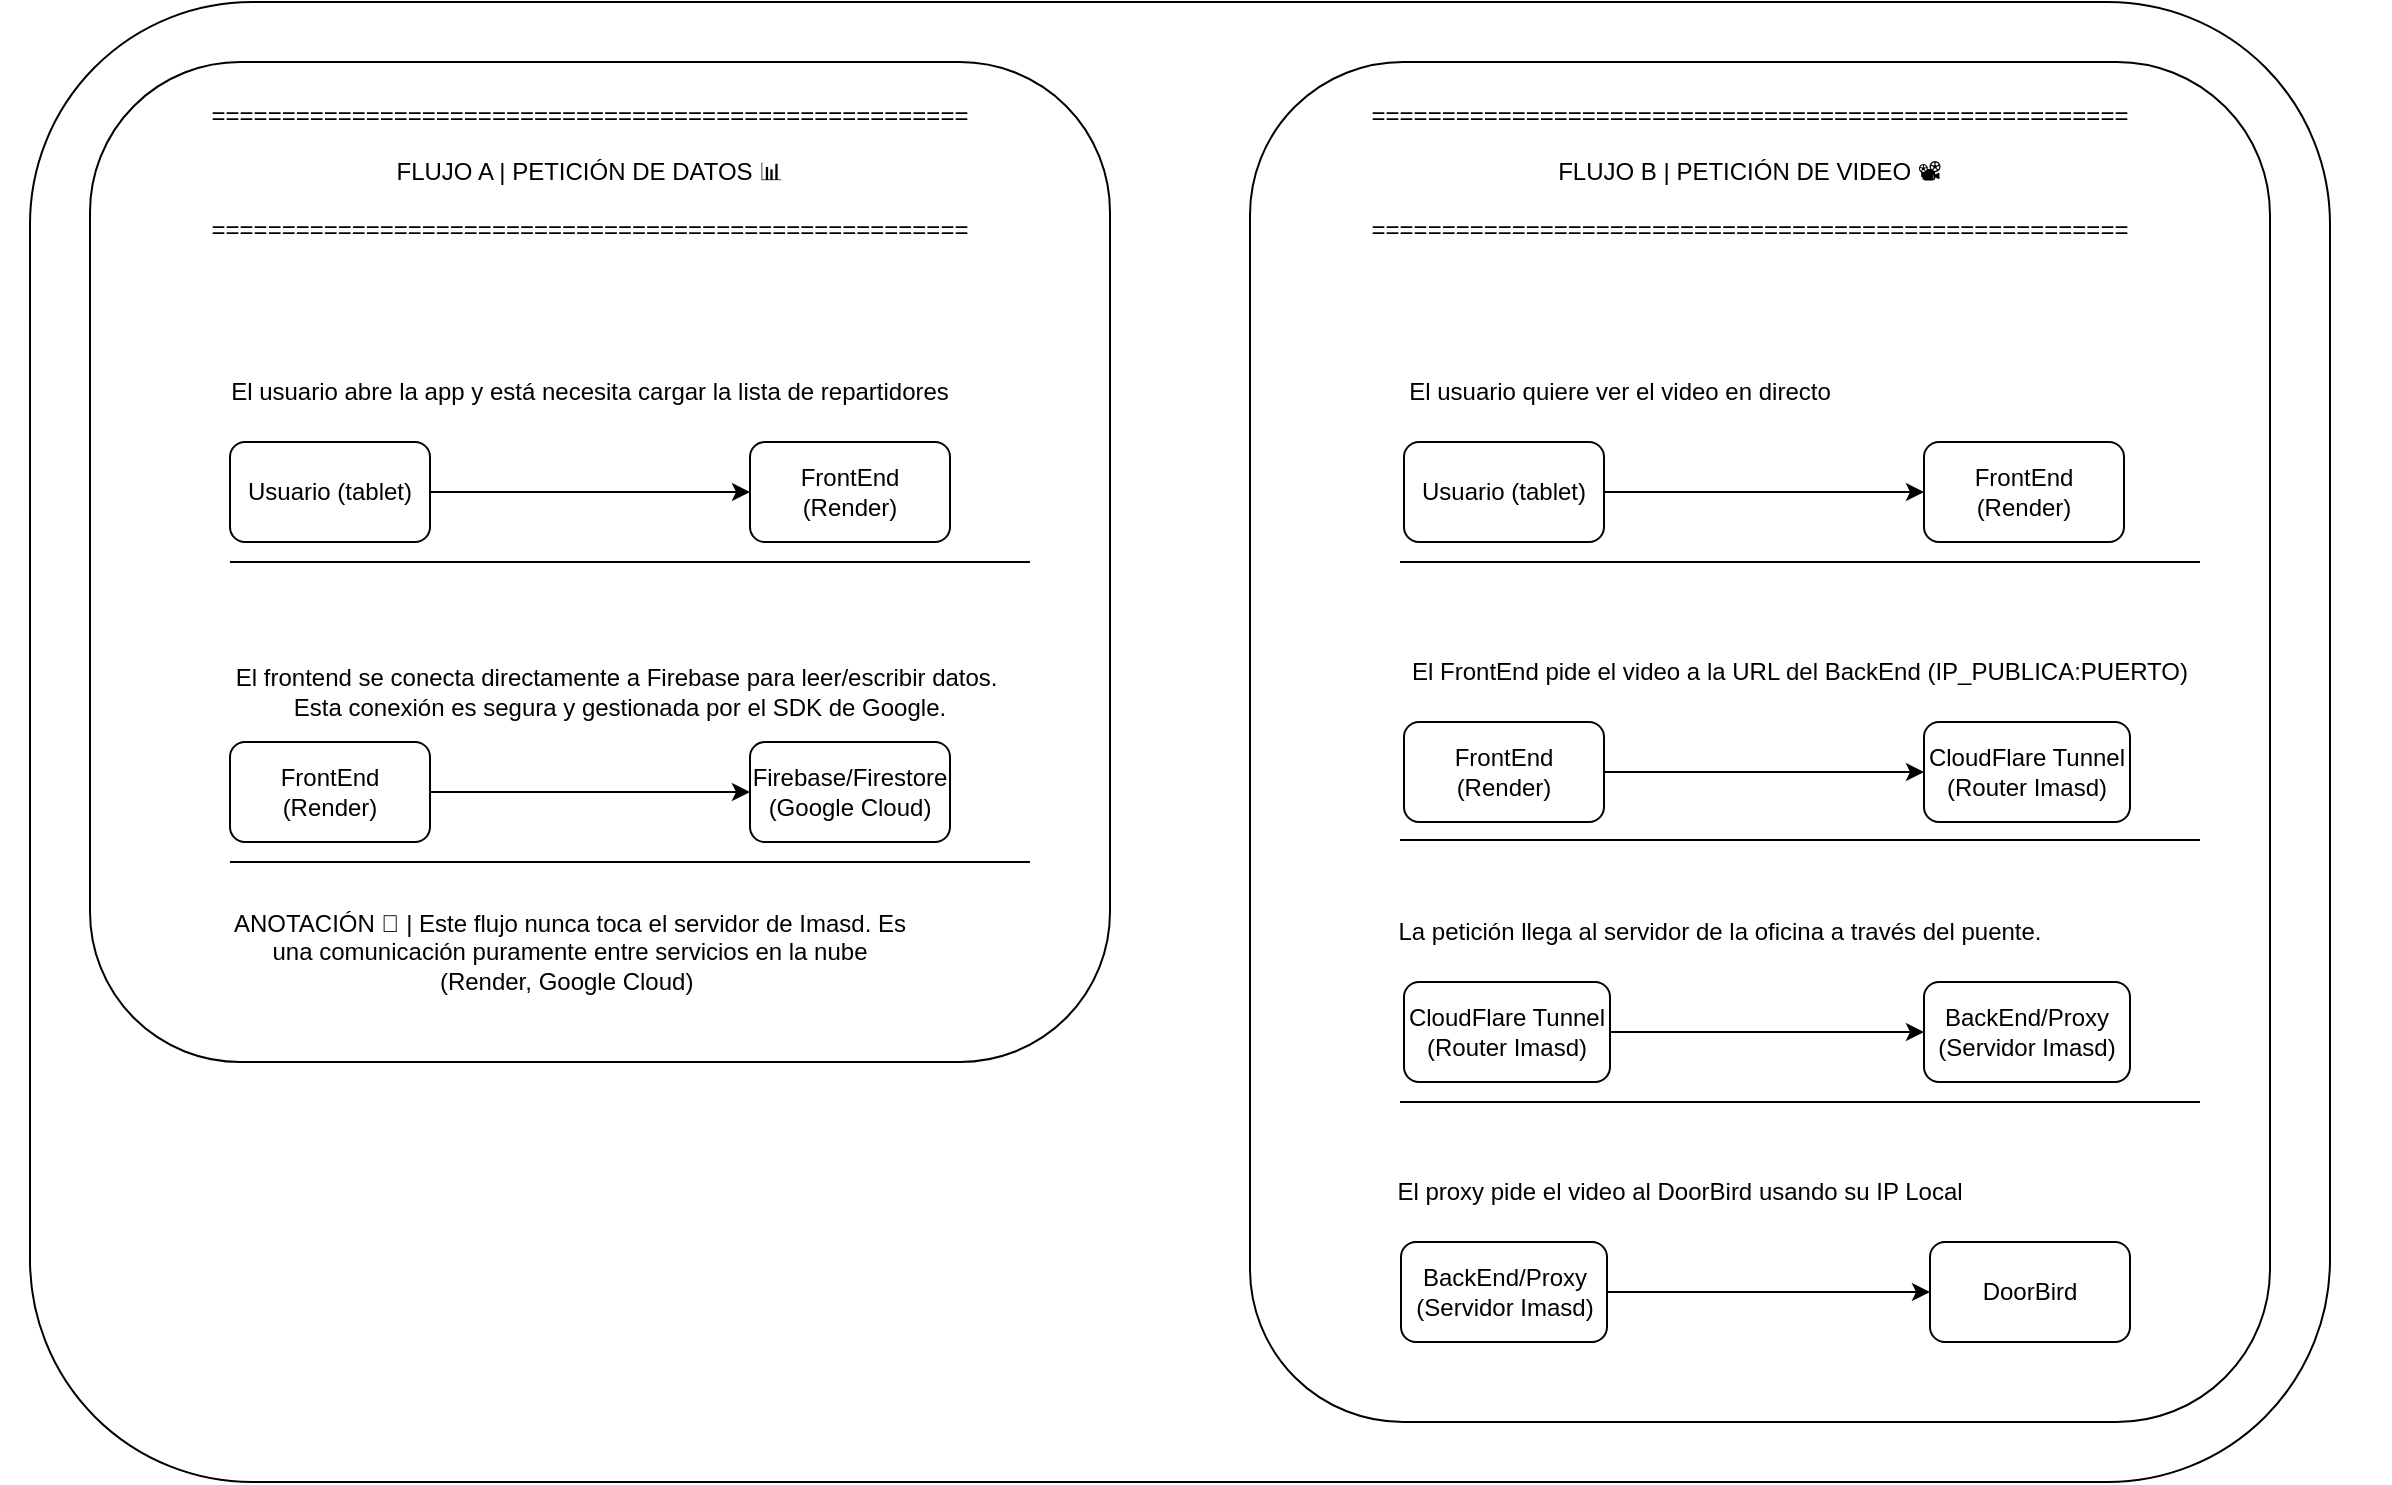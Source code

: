 <mxfile version="27.0.9">
  <diagram name="Página-1" id="bNcyQ8J00NkvWiIZzxPH">
    <mxGraphModel dx="2623" dy="1055" grid="1" gridSize="10" guides="1" tooltips="1" connect="1" arrows="1" fold="1" page="1" pageScale="1" pageWidth="827" pageHeight="1169" math="0" shadow="0">
      <root>
        <mxCell id="0" />
        <mxCell id="1" parent="0" />
        <mxCell id="gBNJ0JPVm8y-aPci1ap5-47" value="" style="rounded=1;whiteSpace=wrap;html=1;" vertex="1" parent="1">
          <mxGeometry x="140" y="50" width="1150" height="740" as="geometry" />
        </mxCell>
        <mxCell id="gBNJ0JPVm8y-aPci1ap5-46" value="" style="rounded=1;whiteSpace=wrap;html=1;" vertex="1" parent="1">
          <mxGeometry x="750" y="80" width="510" height="680" as="geometry" />
        </mxCell>
        <mxCell id="gBNJ0JPVm8y-aPci1ap5-45" value="" style="rounded=1;&#xa;html=1;" vertex="1" parent="1">
          <mxGeometry x="170" y="80" width="510" height="500" as="geometry" />
        </mxCell>
        <mxCell id="gBNJ0JPVm8y-aPci1ap5-8" style="edgeStyle=orthogonalEdgeStyle;rounded=0;orthogonalLoop=1;jettySize=auto;html=1;entryX=0;entryY=0.5;entryDx=0;entryDy=0;" edge="1" parent="1" source="gBNJ0JPVm8y-aPci1ap5-1" target="gBNJ0JPVm8y-aPci1ap5-2">
          <mxGeometry relative="1" as="geometry" />
        </mxCell>
        <mxCell id="gBNJ0JPVm8y-aPci1ap5-1" value="Usuario (tablet)" style="rounded=1;whiteSpace=wrap;html=1;" vertex="1" parent="1">
          <mxGeometry x="240" y="270" width="100" height="50" as="geometry" />
        </mxCell>
        <mxCell id="gBNJ0JPVm8y-aPci1ap5-2" value="FrontEnd (Render)" style="rounded=1;whiteSpace=wrap;html=1;" vertex="1" parent="1">
          <mxGeometry x="500" y="270" width="100" height="50" as="geometry" />
        </mxCell>
        <mxCell id="gBNJ0JPVm8y-aPci1ap5-3" value="Firebase/Firestore&lt;div&gt;(Google Cloud)&lt;/div&gt;" style="rounded=1;whiteSpace=wrap;html=1;" vertex="1" parent="1">
          <mxGeometry x="500" y="420" width="100" height="50" as="geometry" />
        </mxCell>
        <mxCell id="gBNJ0JPVm8y-aPci1ap5-4" value="CloudFlare Tunnel&lt;div&gt;(Router Imasd)&lt;/div&gt;" style="rounded=1;whiteSpace=wrap;html=1;" vertex="1" parent="1">
          <mxGeometry x="1087" y="410" width="103" height="50" as="geometry" />
        </mxCell>
        <mxCell id="gBNJ0JPVm8y-aPci1ap5-5" value="BackEnd/Proxy&lt;div&gt;(Servidor Imasd)&lt;/div&gt;" style="rounded=1;whiteSpace=wrap;html=1;" vertex="1" parent="1">
          <mxGeometry x="1087" y="540" width="103" height="50" as="geometry" />
        </mxCell>
        <mxCell id="gBNJ0JPVm8y-aPci1ap5-6" value="DoorBird" style="rounded=1;whiteSpace=wrap;html=1;" vertex="1" parent="1">
          <mxGeometry x="1090" y="670" width="100" height="50" as="geometry" />
        </mxCell>
        <mxCell id="gBNJ0JPVm8y-aPci1ap5-7" value="&lt;div&gt;======================================================&lt;/div&gt;&lt;div&gt;&lt;br&gt;&lt;/div&gt;FLUJO A | PETICIÓN DE DATOS 📊&lt;div&gt;&lt;br&gt;&lt;/div&gt;&lt;div&gt;======================================================&lt;/div&gt;" style="text;html=1;align=center;verticalAlign=middle;whiteSpace=wrap;rounded=0;" vertex="1" parent="1">
          <mxGeometry x="220" y="120" width="400" height="30" as="geometry" />
        </mxCell>
        <mxCell id="gBNJ0JPVm8y-aPci1ap5-9" value="&lt;h1 style=&quot;margin-top: 0px;&quot;&gt;&lt;br&gt;&lt;/h1&gt;" style="text;html=1;whiteSpace=wrap;overflow=hidden;rounded=0;" vertex="1" parent="1">
          <mxGeometry x="180" y="180" width="480" height="120" as="geometry" />
        </mxCell>
        <mxCell id="gBNJ0JPVm8y-aPci1ap5-13" value="El usuario abre la app y está necesita cargar la lista de repartidores" style="text;html=1;align=center;verticalAlign=middle;whiteSpace=wrap;rounded=0;" vertex="1" parent="1">
          <mxGeometry x="125" y="230" width="590" height="30" as="geometry" />
        </mxCell>
        <mxCell id="gBNJ0JPVm8y-aPci1ap5-15" style="edgeStyle=orthogonalEdgeStyle;rounded=0;orthogonalLoop=1;jettySize=auto;html=1;entryX=0;entryY=0.5;entryDx=0;entryDy=0;" edge="1" parent="1" source="gBNJ0JPVm8y-aPci1ap5-14" target="gBNJ0JPVm8y-aPci1ap5-3">
          <mxGeometry relative="1" as="geometry" />
        </mxCell>
        <mxCell id="gBNJ0JPVm8y-aPci1ap5-14" value="FrontEnd (Render)" style="rounded=1;whiteSpace=wrap;html=1;" vertex="1" parent="1">
          <mxGeometry x="240" y="420" width="100" height="50" as="geometry" />
        </mxCell>
        <mxCell id="gBNJ0JPVm8y-aPci1ap5-16" value="El frontend se conecta directamente a Firebase para leer/escribir datos.&amp;nbsp;&lt;div&gt;Esta conexión es segura&amp;nbsp;&lt;span style=&quot;background-color: transparent; color: light-dark(rgb(0, 0, 0), rgb(255, 255, 255));&quot;&gt;y gestionada por el SDK de Google.&lt;/span&gt;&lt;/div&gt;" style="text;html=1;align=center;verticalAlign=middle;whiteSpace=wrap;rounded=0;" vertex="1" parent="1">
          <mxGeometry x="140" y="380" width="590" height="30" as="geometry" />
        </mxCell>
        <mxCell id="gBNJ0JPVm8y-aPci1ap5-17" value="ANOTACIÓN 📝 | Este flujo nunca toca el servidor de Imasd. Es una comunicación puramente entre servicios en la nube (Render, Google Cloud)&amp;nbsp;" style="text;html=1;align=center;verticalAlign=middle;whiteSpace=wrap;rounded=0;" vertex="1" parent="1">
          <mxGeometry x="240" y="510" width="340" height="30" as="geometry" />
        </mxCell>
        <mxCell id="gBNJ0JPVm8y-aPci1ap5-19" value="&lt;div&gt;======================================================&lt;/div&gt;&lt;div&gt;&lt;br&gt;&lt;/div&gt;FLUJO B | PETICIÓN DE VIDEO 📽️&lt;div&gt;&lt;br&gt;&lt;/div&gt;&lt;div&gt;======================================================&lt;/div&gt;" style="text;html=1;align=center;verticalAlign=middle;whiteSpace=wrap;rounded=0;" vertex="1" parent="1">
          <mxGeometry x="800" y="120" width="400" height="30" as="geometry" />
        </mxCell>
        <mxCell id="gBNJ0JPVm8y-aPci1ap5-21" value="FrontEnd (Render)" style="rounded=1;whiteSpace=wrap;html=1;" vertex="1" parent="1">
          <mxGeometry x="1087" y="270" width="100" height="50" as="geometry" />
        </mxCell>
        <mxCell id="gBNJ0JPVm8y-aPci1ap5-26" style="edgeStyle=orthogonalEdgeStyle;rounded=0;orthogonalLoop=1;jettySize=auto;html=1;entryX=0;entryY=0.5;entryDx=0;entryDy=0;" edge="1" parent="1" source="gBNJ0JPVm8y-aPci1ap5-22" target="gBNJ0JPVm8y-aPci1ap5-21">
          <mxGeometry relative="1" as="geometry" />
        </mxCell>
        <mxCell id="gBNJ0JPVm8y-aPci1ap5-22" value="Usuario (tablet)" style="rounded=1;whiteSpace=wrap;html=1;" vertex="1" parent="1">
          <mxGeometry x="827" y="270" width="100" height="50" as="geometry" />
        </mxCell>
        <mxCell id="gBNJ0JPVm8y-aPci1ap5-30" value="El usuario quiere ver el video en directo" style="text;html=1;align=center;verticalAlign=middle;whiteSpace=wrap;rounded=0;" vertex="1" parent="1">
          <mxGeometry x="640" y="230" width="590" height="30" as="geometry" />
        </mxCell>
        <mxCell id="gBNJ0JPVm8y-aPci1ap5-32" style="edgeStyle=orthogonalEdgeStyle;rounded=0;orthogonalLoop=1;jettySize=auto;html=1;entryX=0;entryY=0.5;entryDx=0;entryDy=0;" edge="1" parent="1" source="gBNJ0JPVm8y-aPci1ap5-31" target="gBNJ0JPVm8y-aPci1ap5-4">
          <mxGeometry relative="1" as="geometry" />
        </mxCell>
        <mxCell id="gBNJ0JPVm8y-aPci1ap5-31" value="FrontEnd (Render)" style="rounded=1;whiteSpace=wrap;html=1;" vertex="1" parent="1">
          <mxGeometry x="827" y="410" width="100" height="50" as="geometry" />
        </mxCell>
        <mxCell id="gBNJ0JPVm8y-aPci1ap5-33" value="El FrontEnd pide el video a la URL del BackEnd (IP_PUBLICA:PUERTO)" style="text;html=1;align=center;verticalAlign=middle;whiteSpace=wrap;rounded=0;" vertex="1" parent="1">
          <mxGeometry x="730" y="370" width="590" height="30" as="geometry" />
        </mxCell>
        <mxCell id="gBNJ0JPVm8y-aPci1ap5-35" style="edgeStyle=orthogonalEdgeStyle;rounded=0;orthogonalLoop=1;jettySize=auto;html=1;entryX=0;entryY=0.5;entryDx=0;entryDy=0;" edge="1" parent="1" source="gBNJ0JPVm8y-aPci1ap5-34" target="gBNJ0JPVm8y-aPci1ap5-5">
          <mxGeometry relative="1" as="geometry" />
        </mxCell>
        <mxCell id="gBNJ0JPVm8y-aPci1ap5-34" value="CloudFlare Tunnel&lt;div&gt;(Router Imasd)&lt;/div&gt;" style="rounded=1;whiteSpace=wrap;html=1;" vertex="1" parent="1">
          <mxGeometry x="827" y="540" width="103" height="50" as="geometry" />
        </mxCell>
        <mxCell id="gBNJ0JPVm8y-aPci1ap5-36" value="La petición llega al servidor de la oficina a través del puente." style="text;html=1;align=center;verticalAlign=middle;whiteSpace=wrap;rounded=0;" vertex="1" parent="1">
          <mxGeometry x="690" y="500" width="590" height="30" as="geometry" />
        </mxCell>
        <mxCell id="gBNJ0JPVm8y-aPci1ap5-38" style="edgeStyle=orthogonalEdgeStyle;rounded=0;orthogonalLoop=1;jettySize=auto;html=1;entryX=0;entryY=0.5;entryDx=0;entryDy=0;" edge="1" parent="1" source="gBNJ0JPVm8y-aPci1ap5-37" target="gBNJ0JPVm8y-aPci1ap5-6">
          <mxGeometry relative="1" as="geometry" />
        </mxCell>
        <mxCell id="gBNJ0JPVm8y-aPci1ap5-37" value="BackEnd/Proxy&lt;div&gt;(Servidor Imasd)&lt;/div&gt;" style="rounded=1;whiteSpace=wrap;html=1;" vertex="1" parent="1">
          <mxGeometry x="825.5" y="670" width="103" height="50" as="geometry" />
        </mxCell>
        <mxCell id="gBNJ0JPVm8y-aPci1ap5-39" value="El proxy pide el video al DoorBird usando su IP Local" style="text;html=1;align=center;verticalAlign=middle;whiteSpace=wrap;rounded=0;" vertex="1" parent="1">
          <mxGeometry x="670" y="630" width="590" height="30" as="geometry" />
        </mxCell>
        <mxCell id="gBNJ0JPVm8y-aPci1ap5-40" value="" style="endArrow=none;html=1;rounded=0;" edge="1" parent="1">
          <mxGeometry width="50" height="50" relative="1" as="geometry">
            <mxPoint x="240" y="330" as="sourcePoint" />
            <mxPoint x="640" y="330" as="targetPoint" />
          </mxGeometry>
        </mxCell>
        <mxCell id="gBNJ0JPVm8y-aPci1ap5-41" value="" style="endArrow=none;html=1;rounded=0;" edge="1" parent="1">
          <mxGeometry width="50" height="50" relative="1" as="geometry">
            <mxPoint x="240" y="480" as="sourcePoint" />
            <mxPoint x="640" y="480" as="targetPoint" />
          </mxGeometry>
        </mxCell>
        <mxCell id="gBNJ0JPVm8y-aPci1ap5-42" value="" style="endArrow=none;html=1;rounded=0;" edge="1" parent="1">
          <mxGeometry width="50" height="50" relative="1" as="geometry">
            <mxPoint x="825" y="330" as="sourcePoint" />
            <mxPoint x="1225" y="330" as="targetPoint" />
          </mxGeometry>
        </mxCell>
        <mxCell id="gBNJ0JPVm8y-aPci1ap5-43" value="" style="endArrow=none;html=1;rounded=0;" edge="1" parent="1">
          <mxGeometry width="50" height="50" relative="1" as="geometry">
            <mxPoint x="825" y="469" as="sourcePoint" />
            <mxPoint x="1225" y="469" as="targetPoint" />
          </mxGeometry>
        </mxCell>
        <mxCell id="gBNJ0JPVm8y-aPci1ap5-44" value="" style="endArrow=none;html=1;rounded=0;" edge="1" parent="1">
          <mxGeometry width="50" height="50" relative="1" as="geometry">
            <mxPoint x="825" y="600" as="sourcePoint" />
            <mxPoint x="1225" y="600" as="targetPoint" />
          </mxGeometry>
        </mxCell>
      </root>
    </mxGraphModel>
  </diagram>
</mxfile>
